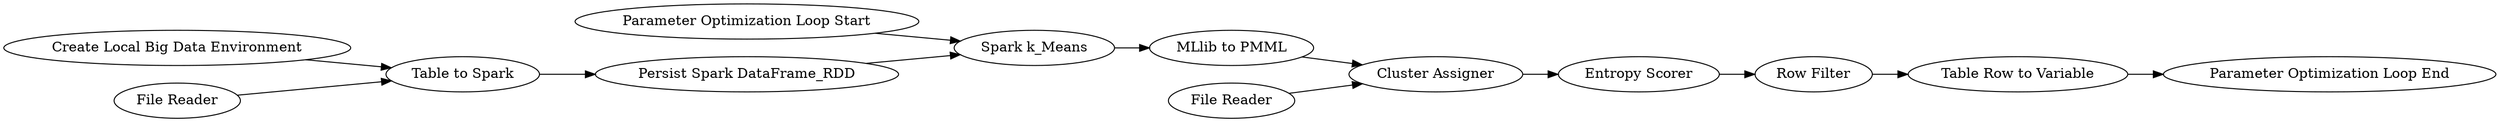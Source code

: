 digraph {
	117 -> 114
	120 -> 122
	122 -> 124
	119 -> 120
	114 -> 118
	124 -> 123
	203 -> 204
	204 -> 114
	207 -> 203
	209 -> 119
	118 -> 119
	208 -> 203
	203 [label="Table to Spark"]
	123 [label="Parameter Optimization Loop End"]
	120 [label="Entropy Scorer"]
	208 [label="File Reader"]
	119 [label="Cluster Assigner"]
	207 [label="Create Local Big Data Environment"]
	118 [label="MLlib to PMML"]
	124 [label="Table Row to Variable"]
	122 [label="Row Filter"]
	114 [label="Spark k_Means"]
	204 [label="Persist Spark DataFrame_RDD"]
	117 [label="Parameter Optimization Loop Start"]
	209 [label="File Reader"]
	rankdir=LR
}

